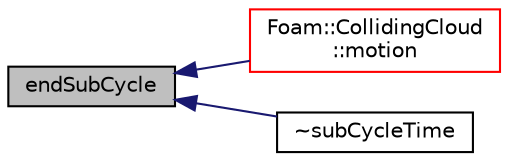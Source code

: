 digraph "endSubCycle"
{
  bgcolor="transparent";
  edge [fontname="Helvetica",fontsize="10",labelfontname="Helvetica",labelfontsize="10"];
  node [fontname="Helvetica",fontsize="10",shape=record];
  rankdir="LR";
  Node1 [label="endSubCycle",height=0.2,width=0.4,color="black", fillcolor="grey75", style="filled", fontcolor="black"];
  Node1 -> Node2 [dir="back",color="midnightblue",fontsize="10",style="solid",fontname="Helvetica"];
  Node2 [label="Foam::CollidingCloud\l::motion",height=0.2,width=0.4,color="red",URL="$a00309.html#a7d6535207fbf268ac1e31611d3cffc3c",tooltip="Particle motion. "];
  Node1 -> Node3 [dir="back",color="midnightblue",fontsize="10",style="solid",fontname="Helvetica"];
  Node3 [label="~subCycleTime",height=0.2,width=0.4,color="black",URL="$a02536.html#a163999e6a93696b2210fe5cf24308e4a",tooltip="Destructor. "];
}
